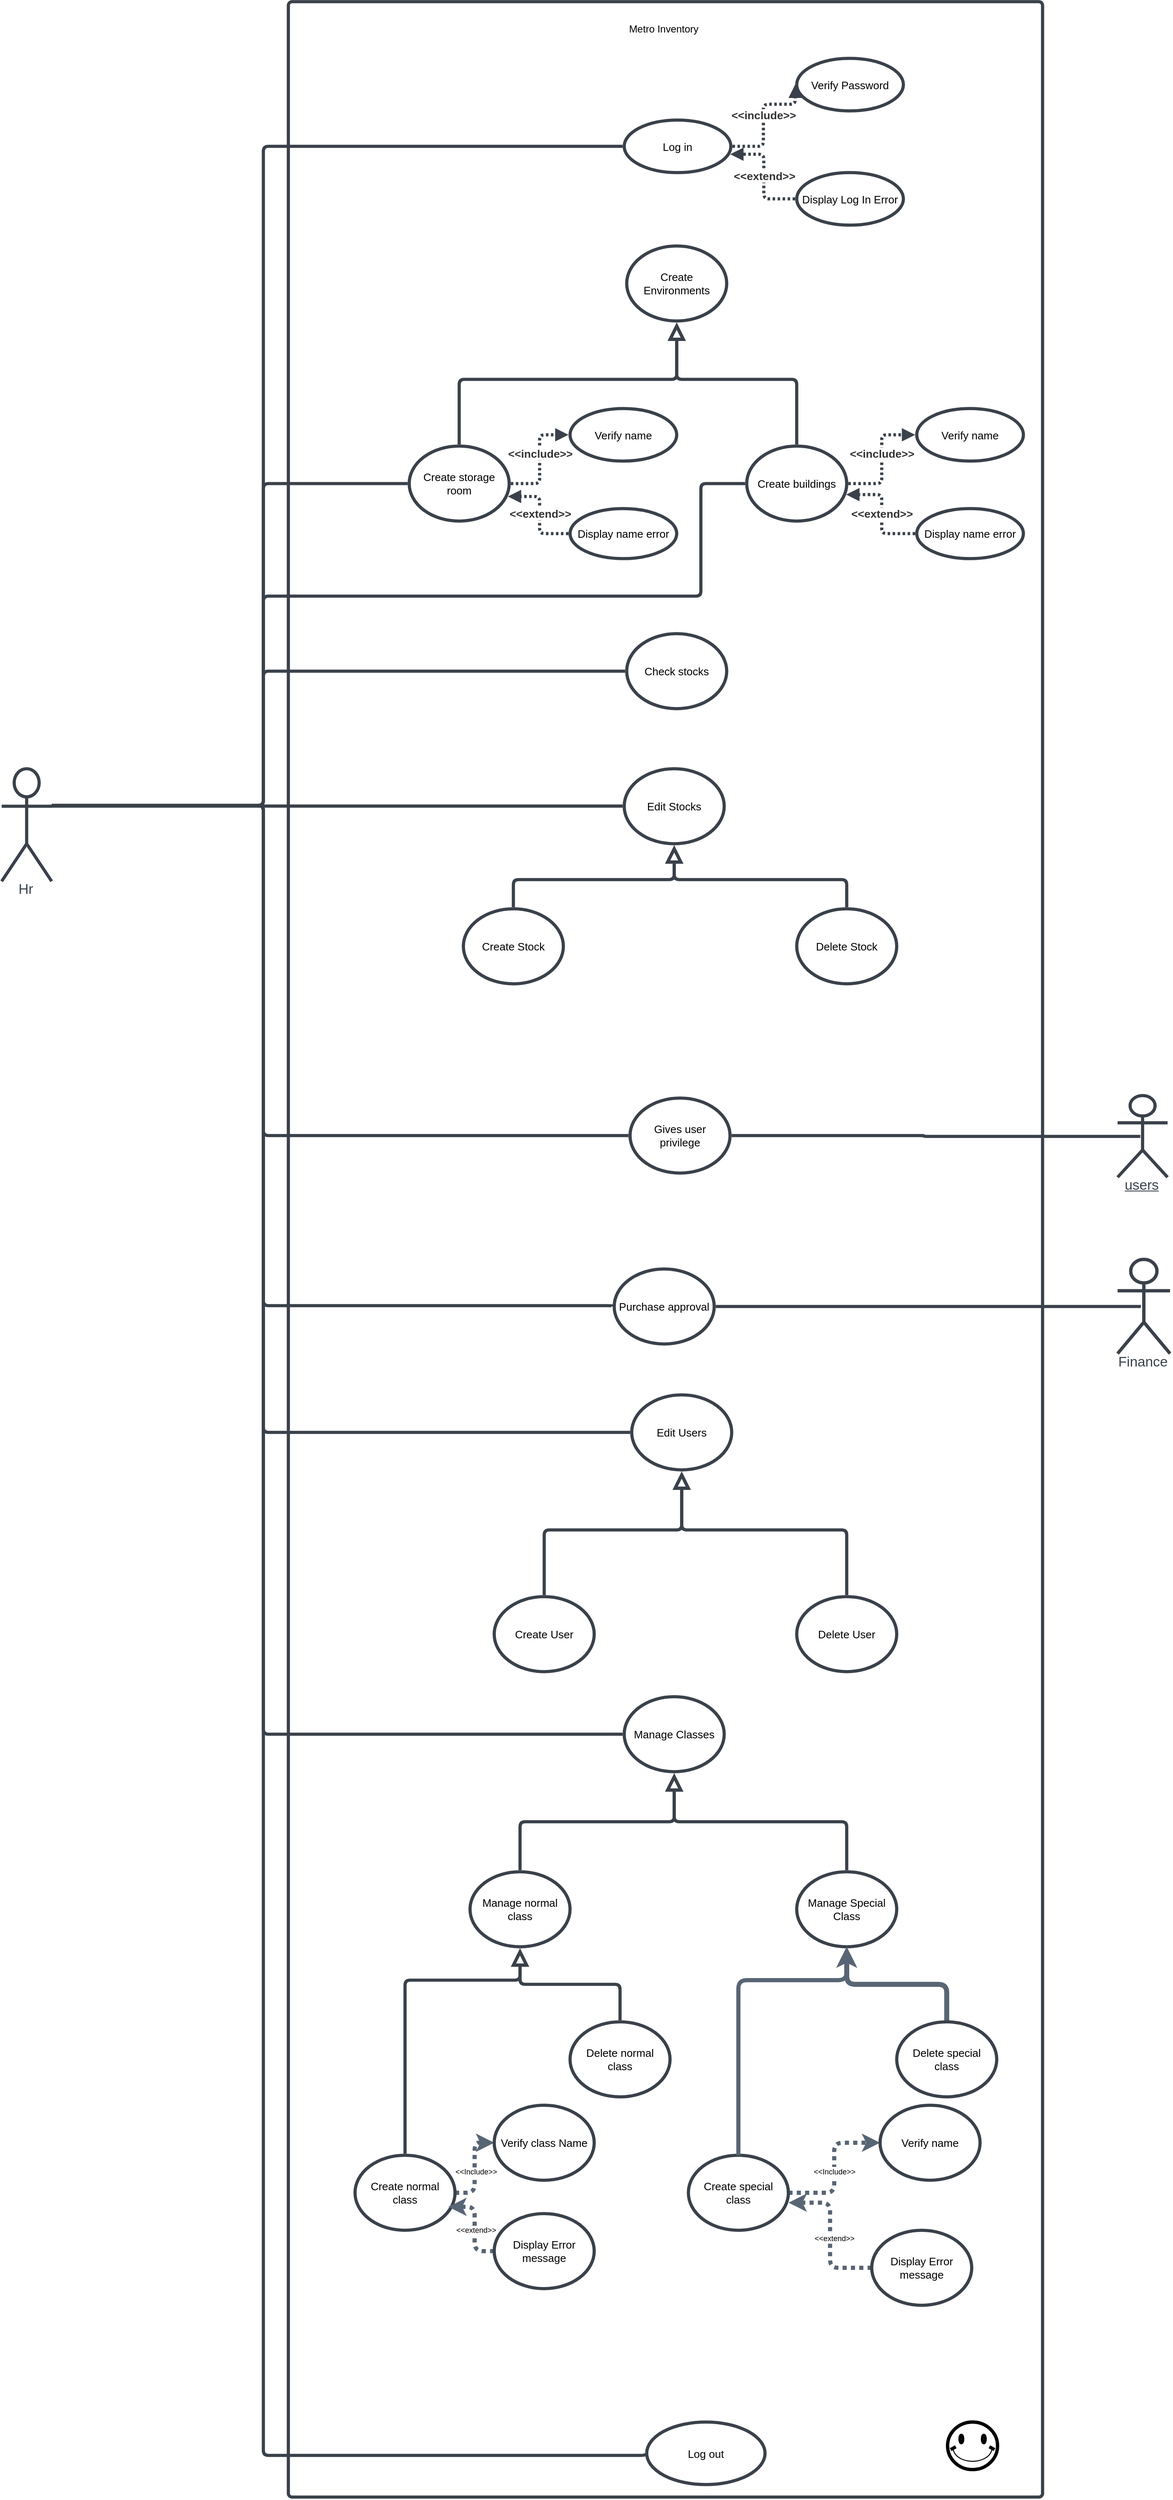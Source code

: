 <mxfile version="20.8.10" type="github">
  <diagram name="Page-1" id="Tme7dc18A3h3TbfLF9yu">
    <mxGraphModel dx="1050" dy="1742" grid="1" gridSize="10" guides="1" tooltips="1" connect="1" arrows="1" fold="1" page="1" pageScale="1" pageWidth="827" pageHeight="1169" math="0" shadow="0">
      <root>
        <mxCell id="0" />
        <mxCell id="1" parent="0" />
        <mxCell id="bXsNb9W4uwIJleYalqtP-16" value="" style="html=1;overflow=block;blockSpacing=1;whiteSpace=wrap;container=1;pointerEvents=0;collapsible=0;recursiveResize=0;fontSize=16.7;fontColor=#3a414a;spacing=0;strokeColor=#3a414a;strokeOpacity=100;fillOpacity=0;rounded=1;absoluteArcSize=1;arcSize=9;fillColor=#000000;strokeWidth=3.8;lucidId=j6jq6bdeZJHn;" parent="1" vertex="1">
          <mxGeometry x="450" y="-1043" width="905" height="2993" as="geometry" />
        </mxCell>
        <mxCell id="bXsNb9W4uwIJleYalqtP-31" value="Purchase approval" style="html=1;overflow=block;blockSpacing=1;whiteSpace=wrap;ellipse;fontSize=13;spacing=3.8;strokeColor=#3a414a;strokeOpacity=100;rounded=1;absoluteArcSize=1;arcSize=9;strokeWidth=3.8;lucidId=lSkqTzbJDakA;" parent="bXsNb9W4uwIJleYalqtP-16" vertex="1">
          <mxGeometry x="391" y="1520" width="120" height="90" as="geometry" />
        </mxCell>
        <mxCell id="bXsNb9W4uwIJleYalqtP-65" value="Create User" style="html=1;overflow=block;blockSpacing=1;whiteSpace=wrap;ellipse;fontSize=13;spacing=3.8;strokeColor=#3a414a;strokeOpacity=100;rounded=1;absoluteArcSize=1;arcSize=9;strokeWidth=3.8;lucidId=SLlq3gFeqdiJ;" parent="bXsNb9W4uwIJleYalqtP-16" vertex="1">
          <mxGeometry x="247" y="1913" width="120" height="90" as="geometry" />
        </mxCell>
        <mxCell id="bXsNb9W4uwIJleYalqtP-63" value="Edit Users" style="html=1;overflow=block;blockSpacing=1;whiteSpace=wrap;ellipse;fontSize=13;spacing=3.8;strokeColor=#3a414a;strokeOpacity=100;rounded=1;absoluteArcSize=1;arcSize=9;strokeWidth=3.8;lucidId=AJlqNp2uaiWY;" parent="bXsNb9W4uwIJleYalqtP-16" vertex="1">
          <mxGeometry x="412" y="1671" width="120" height="90" as="geometry" />
        </mxCell>
        <mxCell id="bXsNb9W4uwIJleYalqtP-67" value="" style="html=1;jettySize=18;whiteSpace=wrap;fontSize=13;strokeColor=#3a414a;strokeOpacity=100;strokeWidth=3.8;rounded=1;arcSize=12;edgeStyle=orthogonalEdgeStyle;startArrow=none;endArrow=block;endFill=0;endSize=12;exitX=0.5;exitY=-0.021;exitPerimeter=0;entryX=0.5;entryY=1.021;entryPerimeter=0;lucidId=hMlqaW1zVt0L;" parent="bXsNb9W4uwIJleYalqtP-16" source="bXsNb9W4uwIJleYalqtP-65" target="bXsNb9W4uwIJleYalqtP-63" edge="1">
          <mxGeometry width="100" height="100" relative="1" as="geometry">
            <Array as="points">
              <mxPoint x="307" y="1833" />
              <mxPoint x="472" y="1833" />
            </Array>
          </mxGeometry>
        </mxCell>
        <mxCell id="bXsNb9W4uwIJleYalqtP-84" value="" style="verticalLabelPosition=bottom;verticalAlign=top;html=1;shape=mxgraph.basic.smiley;strokeWidth=4;" parent="bXsNb9W4uwIJleYalqtP-16" vertex="1">
          <mxGeometry x="791" y="2903" width="60" height="57" as="geometry" />
        </mxCell>
        <mxCell id="bXsNb9W4uwIJleYalqtP-19" value="Log out" style="html=1;overflow=block;blockSpacing=1;whiteSpace=wrap;ellipse;fontSize=13;spacing=3.8;strokeColor=#3a414a;strokeOpacity=100;rounded=1;absoluteArcSize=1;arcSize=9;strokeWidth=3.8;lucidId=q7jqRoLZQwhe;" parent="bXsNb9W4uwIJleYalqtP-16" vertex="1">
          <mxGeometry x="430" y="2903" width="142" height="75" as="geometry" />
        </mxCell>
        <mxCell id="bXsNb9W4uwIJleYalqtP-59" value="Create Stock" style="html=1;overflow=block;blockSpacing=1;whiteSpace=wrap;ellipse;fontSize=13;spacing=3.8;strokeColor=#3a414a;strokeOpacity=100;rounded=1;absoluteArcSize=1;arcSize=9;strokeWidth=3.8;lucidId=sGlqGkndhs55;" parent="bXsNb9W4uwIJleYalqtP-16" vertex="1">
          <mxGeometry x="210" y="1088" width="120" height="90" as="geometry" />
        </mxCell>
        <mxCell id="bXsNb9W4uwIJleYalqtP-97" style="edgeStyle=orthogonalEdgeStyle;rounded=1;orthogonalLoop=1;jettySize=auto;html=1;exitX=1;exitY=0.5;exitDx=0;exitDy=0;entryX=0;entryY=0.5;entryDx=0;entryDy=0;strokeColor=#586574;strokeWidth=5;dashed=1;dashPattern=1 1;" parent="bXsNb9W4uwIJleYalqtP-16" source="bXsNb9W4uwIJleYalqtP-75" target="bXsNb9W4uwIJleYalqtP-93" edge="1">
          <mxGeometry relative="1" as="geometry" />
        </mxCell>
        <mxCell id="bXsNb9W4uwIJleYalqtP-75" value="Create normal class" style="html=1;overflow=block;blockSpacing=1;whiteSpace=wrap;ellipse;fontSize=13;spacing=3.8;strokeColor=#3a414a;strokeOpacity=100;rounded=1;absoluteArcSize=1;arcSize=9;strokeWidth=3.8;lucidId=CSlq9MsYj~lC;" parent="bXsNb9W4uwIJleYalqtP-16" vertex="1">
          <mxGeometry x="80" y="2583" width="120" height="90" as="geometry" />
        </mxCell>
        <mxCell id="bXsNb9W4uwIJleYalqtP-100" style="edgeStyle=orthogonalEdgeStyle;rounded=1;orthogonalLoop=1;jettySize=auto;html=1;entryX=0;entryY=0.5;entryDx=0;entryDy=0;dashed=1;dashPattern=1 1;strokeColor=#586574;strokeWidth=5;" parent="bXsNb9W4uwIJleYalqtP-16" source="bXsNb9W4uwIJleYalqtP-77" target="bXsNb9W4uwIJleYalqtP-95" edge="1">
          <mxGeometry relative="1" as="geometry" />
        </mxCell>
        <mxCell id="bXsNb9W4uwIJleYalqtP-77" value="Create special class" style="html=1;overflow=block;blockSpacing=1;whiteSpace=wrap;ellipse;fontSize=13;spacing=3.8;strokeColor=#3a414a;strokeOpacity=100;rounded=1;absoluteArcSize=1;arcSize=9;strokeWidth=3.8;lucidId=ZSlqNbue5b7f;" parent="bXsNb9W4uwIJleYalqtP-16" vertex="1">
          <mxGeometry x="480" y="2583" width="120" height="90" as="geometry" />
        </mxCell>
        <mxCell id="bXsNb9W4uwIJleYalqtP-93" value="Verify class Name" style="html=1;overflow=block;blockSpacing=1;whiteSpace=wrap;ellipse;fontSize=13;spacing=3.8;strokeColor=#3a414a;strokeOpacity=100;rounded=1;absoluteArcSize=1;arcSize=9;strokeWidth=3.8;lucidId=CSlq9MsYj~lC;" parent="bXsNb9W4uwIJleYalqtP-16" vertex="1">
          <mxGeometry x="247" y="2523" width="120" height="90" as="geometry" />
        </mxCell>
        <mxCell id="bXsNb9W4uwIJleYalqtP-99" style="edgeStyle=orthogonalEdgeStyle;rounded=1;orthogonalLoop=1;jettySize=auto;html=1;entryX=0.933;entryY=0.688;entryDx=0;entryDy=0;entryPerimeter=0;dashed=1;dashPattern=1 1;strokeColor=#586574;strokeWidth=5;" parent="bXsNb9W4uwIJleYalqtP-16" source="bXsNb9W4uwIJleYalqtP-94" target="bXsNb9W4uwIJleYalqtP-75" edge="1">
          <mxGeometry relative="1" as="geometry" />
        </mxCell>
        <mxCell id="bXsNb9W4uwIJleYalqtP-94" value="Display Error message" style="html=1;overflow=block;blockSpacing=1;whiteSpace=wrap;ellipse;fontSize=13;spacing=3.8;strokeColor=#3a414a;strokeOpacity=100;rounded=1;absoluteArcSize=1;arcSize=9;strokeWidth=3.8;lucidId=CSlq9MsYj~lC;" parent="bXsNb9W4uwIJleYalqtP-16" vertex="1">
          <mxGeometry x="247" y="2653" width="120" height="90" as="geometry" />
        </mxCell>
        <mxCell id="bXsNb9W4uwIJleYalqtP-95" value="Verify name" style="html=1;overflow=block;blockSpacing=1;whiteSpace=wrap;ellipse;fontSize=13;spacing=3.8;strokeColor=#3a414a;strokeOpacity=100;rounded=1;absoluteArcSize=1;arcSize=9;strokeWidth=3.8;lucidId=CSlq9MsYj~lC;" parent="bXsNb9W4uwIJleYalqtP-16" vertex="1">
          <mxGeometry x="710" y="2523" width="120" height="90" as="geometry" />
        </mxCell>
        <mxCell id="bXsNb9W4uwIJleYalqtP-101" style="edgeStyle=orthogonalEdgeStyle;rounded=1;orthogonalLoop=1;jettySize=auto;html=1;exitX=0;exitY=0.5;exitDx=0;exitDy=0;entryX=1.002;entryY=0.632;entryDx=0;entryDy=0;entryPerimeter=0;dashed=1;dashPattern=1 1;strokeColor=#586574;strokeWidth=5;" parent="bXsNb9W4uwIJleYalqtP-16" source="bXsNb9W4uwIJleYalqtP-96" target="bXsNb9W4uwIJleYalqtP-77" edge="1">
          <mxGeometry relative="1" as="geometry" />
        </mxCell>
        <mxCell id="bXsNb9W4uwIJleYalqtP-96" value="Display Error message" style="html=1;overflow=block;blockSpacing=1;whiteSpace=wrap;ellipse;fontSize=13;spacing=3.8;strokeColor=#3a414a;strokeOpacity=100;rounded=1;absoluteArcSize=1;arcSize=9;strokeWidth=3.8;lucidId=CSlq9MsYj~lC;" parent="bXsNb9W4uwIJleYalqtP-16" vertex="1">
          <mxGeometry x="700" y="2673" width="120" height="90" as="geometry" />
        </mxCell>
        <mxCell id="bXsNb9W4uwIJleYalqtP-102" value="&amp;lt;&amp;lt;Include&amp;gt;&amp;gt;" style="text;html=1;align=center;verticalAlign=middle;resizable=0;points=[];autosize=1;strokeColor=none;fillColor=none;fontSize=9;labelBackgroundColor=default;" parent="bXsNb9W4uwIJleYalqtP-16" vertex="1">
          <mxGeometry x="190" y="2593" width="70" height="20" as="geometry" />
        </mxCell>
        <mxCell id="bXsNb9W4uwIJleYalqtP-104" value="&amp;lt;&amp;lt;Include&amp;gt;&amp;gt;" style="text;html=1;align=center;verticalAlign=middle;resizable=0;points=[];autosize=1;strokeColor=none;fillColor=none;fontSize=9;labelBorderColor=#FFFFFF;labelBackgroundColor=default;" parent="bXsNb9W4uwIJleYalqtP-16" vertex="1">
          <mxGeometry x="620" y="2593" width="70" height="20" as="geometry" />
        </mxCell>
        <mxCell id="bXsNb9W4uwIJleYalqtP-116" value="&amp;lt;&amp;lt;extend&amp;gt;&amp;gt;&lt;br&gt;" style="text;html=1;align=center;verticalAlign=middle;resizable=0;points=[];autosize=1;strokeColor=none;fillColor=none;fontSize=9;labelBackgroundColor=default;" parent="bXsNb9W4uwIJleYalqtP-16" vertex="1">
          <mxGeometry x="190" y="2663" width="70" height="20" as="geometry" />
        </mxCell>
        <mxCell id="bXsNb9W4uwIJleYalqtP-117" value="&amp;lt;&amp;lt;extend&amp;gt;&amp;gt;&lt;br&gt;" style="text;html=1;align=center;verticalAlign=middle;resizable=0;points=[];autosize=1;strokeColor=none;fillColor=none;fontSize=9;labelBackgroundColor=default;" parent="bXsNb9W4uwIJleYalqtP-16" vertex="1">
          <mxGeometry x="620" y="2673" width="70" height="20" as="geometry" />
        </mxCell>
        <mxCell id="bXsNb9W4uwIJleYalqtP-17" value="Hr" style="html=1;overflow=block;blockSpacing=1;shape=umlActor;labelPosition=center;verticalLabelPosition=bottom;verticalAlign=top;whiteSpace=nowrap;fontSize=16.7;fontColor=#3a414a;spacing=0;strokeColor=#3a414a;strokeOpacity=100;rounded=1;absoluteArcSize=1;arcSize=9;strokeWidth=3.8;lucidId=H5jq.EyX3fDL;" parent="1" vertex="1">
          <mxGeometry x="106" y="-123" width="60" height="135" as="geometry" />
        </mxCell>
        <mxCell id="bXsNb9W4uwIJleYalqtP-18" value="Log in " style="html=1;overflow=block;blockSpacing=1;whiteSpace=wrap;ellipse;fontSize=13;spacing=3.8;strokeColor=#3a414a;strokeOpacity=100;rounded=1;absoluteArcSize=1;arcSize=9;strokeWidth=3.8;lucidId=Z6jqtcnNxoFw;" parent="1" vertex="1">
          <mxGeometry x="853" y="-901" width="128" height="63" as="geometry" />
        </mxCell>
        <mxCell id="bXsNb9W4uwIJleYalqtP-20" value="" style="html=1;jettySize=18;whiteSpace=wrap;fontSize=13;strokeColor=#3a414a;strokeOpacity=100;strokeWidth=3.8;rounded=1;arcSize=12;edgeStyle=orthogonalEdgeStyle;startArrow=none;endArrow=none;exitX=1;exitY=0.326;exitPerimeter=0;entryX=-0.015;entryY=0.5;entryPerimeter=0;lucidId=tfkqyWWPnKLI;" parent="1" source="bXsNb9W4uwIJleYalqtP-17" target="bXsNb9W4uwIJleYalqtP-18" edge="1">
          <mxGeometry width="100" height="100" relative="1" as="geometry">
            <Array as="points">
              <mxPoint x="420" y="-79" />
              <mxPoint x="420" y="-869" />
            </Array>
          </mxGeometry>
        </mxCell>
        <mxCell id="bXsNb9W4uwIJleYalqtP-21" value="" style="html=1;jettySize=18;whiteSpace=wrap;fontSize=13;strokeColor=#3a414a;strokeOpacity=100;strokeWidth=3.8;rounded=1;arcSize=12;edgeStyle=orthogonalEdgeStyle;startArrow=none;endArrow=none;exitX=1;exitY=0.326;exitPerimeter=0;entryX=-0.013;entryY=0.5;entryPerimeter=0;lucidId=GfkqtWlc3D2y;" parent="1" source="bXsNb9W4uwIJleYalqtP-17" target="bXsNb9W4uwIJleYalqtP-19" edge="1">
          <mxGeometry width="100" height="100" relative="1" as="geometry">
            <Array as="points">
              <mxPoint x="420" y="-79" />
              <mxPoint x="420" y="1900" />
              <mxPoint x="878" y="1900" />
            </Array>
          </mxGeometry>
        </mxCell>
        <mxCell id="bXsNb9W4uwIJleYalqtP-22" value="Verify Password" style="html=1;overflow=block;blockSpacing=1;whiteSpace=wrap;ellipse;fontSize=13;spacing=3.8;strokeColor=#3a414a;strokeOpacity=100;rounded=1;absoluteArcSize=1;arcSize=9;strokeWidth=3.8;lucidId=TfkqRNu5ENkx;" parent="1" vertex="1">
          <mxGeometry x="1060" y="-975" width="128" height="63" as="geometry" />
        </mxCell>
        <mxCell id="bXsNb9W4uwIJleYalqtP-23" value="Display Log In Error" style="html=1;overflow=block;blockSpacing=1;whiteSpace=wrap;ellipse;fontSize=13;spacing=3.8;strokeColor=#3a414a;strokeOpacity=100;rounded=1;absoluteArcSize=1;arcSize=9;strokeWidth=3.8;lucidId=2fkqu.Qc_r.z;" parent="1" vertex="1">
          <mxGeometry x="1060" y="-838" width="128" height="63" as="geometry" />
        </mxCell>
        <mxCell id="bXsNb9W4uwIJleYalqtP-24" value="" style="html=1;jettySize=18;whiteSpace=wrap;fontSize=13;strokeColor=#3a414a;strokeOpacity=100;dashed=1;fixDash=1;strokeWidth=3.8;rounded=1;arcSize=12;edgeStyle=orthogonalEdgeStyle;startArrow=none;endArrow=block;endFill=1;exitX=1.015;exitY=0.5;exitPerimeter=0;entryX=-0.015;entryY=0.5;entryPerimeter=0;lucidId=HhkqsG1YMwWm;" parent="1" source="bXsNb9W4uwIJleYalqtP-18" target="bXsNb9W4uwIJleYalqtP-22" edge="1">
          <mxGeometry width="100" height="100" relative="1" as="geometry">
            <Array as="points">
              <mxPoint x="1020" y="-869" />
              <mxPoint x="1020" y="-920" />
              <mxPoint x="1058" y="-920" />
            </Array>
          </mxGeometry>
        </mxCell>
        <mxCell id="bXsNb9W4uwIJleYalqtP-25" value="&amp;lt;&amp;lt;include&amp;gt;&amp;gt;" style="text;html=1;resizable=0;labelBackgroundColor=default;align=center;verticalAlign=middle;fontStyle=1;fontColor=#333333;fontSize=13.3;" parent="bXsNb9W4uwIJleYalqtP-24" vertex="1">
          <mxGeometry relative="1" as="geometry" />
        </mxCell>
        <mxCell id="bXsNb9W4uwIJleYalqtP-26" value="" style="html=1;jettySize=18;whiteSpace=wrap;fontSize=13;strokeColor=#3a414a;strokeOpacity=100;dashed=1;fixDash=1;strokeWidth=3.8;rounded=1;arcSize=12;edgeStyle=orthogonalEdgeStyle;startArrow=none;endArrow=block;endFill=1;exitX=-0.015;exitY=0.5;exitPerimeter=0;entryX=0.994;entryY=0.65;entryPerimeter=0;lucidId=OhkqR8VpLqYJ;" parent="1" source="bXsNb9W4uwIJleYalqtP-23" target="bXsNb9W4uwIJleYalqtP-18" edge="1">
          <mxGeometry width="100" height="100" relative="1" as="geometry">
            <Array as="points" />
          </mxGeometry>
        </mxCell>
        <mxCell id="bXsNb9W4uwIJleYalqtP-27" value="&amp;lt;&amp;lt;extend&amp;gt;&amp;gt;" style="text;html=1;resizable=0;labelBackgroundColor=default;align=center;verticalAlign=middle;fontStyle=1;fontColor=#333333;fontSize=13.3;" parent="bXsNb9W4uwIJleYalqtP-26" vertex="1">
          <mxGeometry relative="1" as="geometry" />
        </mxCell>
        <mxCell id="bXsNb9W4uwIJleYalqtP-28" value="Create storage room" style="html=1;overflow=block;blockSpacing=1;whiteSpace=wrap;ellipse;fontSize=13;spacing=3.8;strokeColor=#3a414a;strokeOpacity=100;rounded=1;absoluteArcSize=1;arcSize=9;strokeWidth=3.8;lucidId=MQkqbR2xhW9t;" parent="1" vertex="1">
          <mxGeometry x="595" y="-510" width="120" height="90" as="geometry" />
        </mxCell>
        <mxCell id="bXsNb9W4uwIJleYalqtP-29" value="Create buildings" style="html=1;overflow=block;blockSpacing=1;whiteSpace=wrap;ellipse;fontSize=13;spacing=3.8;strokeColor=#3a414a;strokeOpacity=100;rounded=1;absoluteArcSize=1;arcSize=9;strokeWidth=3.8;lucidId=XQkqVoscJONx;" parent="1" vertex="1">
          <mxGeometry x="1000" y="-510" width="120" height="90" as="geometry" />
        </mxCell>
        <mxCell id="bXsNb9W4uwIJleYalqtP-30" value="Gives user privilege" style="html=1;overflow=block;blockSpacing=1;whiteSpace=wrap;ellipse;fontSize=13;spacing=3.8;strokeColor=#3a414a;strokeOpacity=100;rounded=1;absoluteArcSize=1;arcSize=9;strokeWidth=3.8;lucidId=9QkqcNdbiVQA;" parent="1" vertex="1">
          <mxGeometry x="860" y="272" width="120" height="90" as="geometry" />
        </mxCell>
        <mxCell id="bXsNb9W4uwIJleYalqtP-32" value="" style="html=1;jettySize=18;whiteSpace=wrap;fontSize=13;strokeColor=#3a414a;strokeOpacity=100;strokeWidth=3.8;rounded=1;arcSize=12;edgeStyle=orthogonalEdgeStyle;startArrow=none;endArrow=none;exitX=1;exitY=0.326;exitPerimeter=0;entryX=-0.016;entryY=0.5;entryPerimeter=0;lucidId=ITkq2cav__yL;" parent="1" source="bXsNb9W4uwIJleYalqtP-17" target="bXsNb9W4uwIJleYalqtP-29" edge="1">
          <mxGeometry width="100" height="100" relative="1" as="geometry">
            <Array as="points">
              <mxPoint x="420" y="-79" />
              <mxPoint x="420" y="-330" />
              <mxPoint x="945" y="-330" />
              <mxPoint x="945" y="-465" />
            </Array>
          </mxGeometry>
        </mxCell>
        <mxCell id="bXsNb9W4uwIJleYalqtP-33" value="" style="html=1;jettySize=18;whiteSpace=wrap;fontSize=13;strokeColor=#3a414a;strokeOpacity=100;strokeWidth=3.8;rounded=1;arcSize=12;edgeStyle=orthogonalEdgeStyle;startArrow=none;endArrow=none;exitX=1;exitY=0.326;exitPerimeter=0;entryX=-0.016;entryY=0.5;entryPerimeter=0;lucidId=aUkqVgfjXU_b;" parent="1" source="bXsNb9W4uwIJleYalqtP-17" target="bXsNb9W4uwIJleYalqtP-30" edge="1">
          <mxGeometry width="100" height="100" relative="1" as="geometry">
            <Array as="points">
              <mxPoint x="420" y="-79" />
              <mxPoint x="420" y="317" />
            </Array>
          </mxGeometry>
        </mxCell>
        <mxCell id="bXsNb9W4uwIJleYalqtP-34" value="" style="html=1;jettySize=18;whiteSpace=wrap;fontSize=13;strokeColor=#3a414a;strokeOpacity=100;strokeWidth=3.8;rounded=1;arcSize=12;edgeStyle=orthogonalEdgeStyle;startArrow=none;endArrow=none;exitX=1;exitY=0.326;exitPerimeter=0;entryX=-0.016;entryY=0.5;entryPerimeter=0;lucidId=kUkqa9Qllagk;" parent="1" source="bXsNb9W4uwIJleYalqtP-17" target="bXsNb9W4uwIJleYalqtP-31" edge="1">
          <mxGeometry width="100" height="100" relative="1" as="geometry">
            <Array as="points">
              <mxPoint x="420" y="-79" />
              <mxPoint x="420" y="521" />
            </Array>
          </mxGeometry>
        </mxCell>
        <mxCell id="bXsNb9W4uwIJleYalqtP-35" value="" style="html=1;jettySize=18;whiteSpace=wrap;fontSize=13;strokeColor=#3a414a;strokeOpacity=100;strokeWidth=3.8;rounded=1;arcSize=12;edgeStyle=orthogonalEdgeStyle;startArrow=none;endArrow=none;exitX=1;exitY=0.326;exitPerimeter=0;entryX=-0.016;entryY=0.5;entryPerimeter=0;lucidId=rUkq.AuEWYnL;" parent="1" source="bXsNb9W4uwIJleYalqtP-17" target="bXsNb9W4uwIJleYalqtP-28" edge="1">
          <mxGeometry width="100" height="100" relative="1" as="geometry">
            <Array as="points">
              <mxPoint x="420" y="-79" />
              <mxPoint x="420" y="-465" />
            </Array>
          </mxGeometry>
        </mxCell>
        <mxCell id="bXsNb9W4uwIJleYalqtP-36" value="Finance" style="html=1;overflow=block;blockSpacing=1;shape=umlActor;labelPosition=center;verticalLabelPosition=bottom;verticalAlign=top;whiteSpace=nowrap;fontSize=16.7;fontColor=#3a414a;spacing=0;strokeColor=#3a414a;strokeOpacity=100;rounded=1;absoluteArcSize=1;arcSize=9;strokeWidth=4;lucidId=JXkqoczVtk_-;" parent="1" vertex="1">
          <mxGeometry x="1445" y="465.5" width="63" height="113" as="geometry" />
        </mxCell>
        <mxCell id="bXsNb9W4uwIJleYalqtP-37" value="" style="html=1;jettySize=18;whiteSpace=wrap;fontSize=13;strokeColor=#3a414a;strokeOpacity=100;strokeWidth=3.8;rounded=1;arcSize=12;edgeStyle=orthogonalEdgeStyle;startArrow=none;endArrow=none;exitX=0.444;exitY=0.5;exitPerimeter=0;entryX=1.016;entryY=0.5;entryPerimeter=0;lucidId=dYkqiuwblCyL;" parent="1" source="bXsNb9W4uwIJleYalqtP-36" target="bXsNb9W4uwIJleYalqtP-31" edge="1">
          <mxGeometry width="100" height="100" relative="1" as="geometry">
            <Array as="points" />
          </mxGeometry>
        </mxCell>
        <mxCell id="bXsNb9W4uwIJleYalqtP-38" value="Verify name" style="html=1;overflow=block;blockSpacing=1;whiteSpace=wrap;ellipse;fontSize=13;spacing=3.8;strokeColor=#3a414a;strokeOpacity=100;rounded=1;absoluteArcSize=1;arcSize=9;strokeWidth=3.8;lucidId=70kqyGDhE.zi;" parent="1" vertex="1">
          <mxGeometry x="788" y="-555" width="128" height="63" as="geometry" />
        </mxCell>
        <mxCell id="bXsNb9W4uwIJleYalqtP-39" value="Display name error" style="html=1;overflow=block;blockSpacing=1;whiteSpace=wrap;ellipse;fontSize=13;spacing=3.8;strokeColor=#3a414a;strokeOpacity=100;rounded=1;absoluteArcSize=1;arcSize=9;strokeWidth=3.8;lucidId=p1kq51aapbWz;" parent="1" vertex="1">
          <mxGeometry x="788" y="-435" width="128" height="60" as="geometry" />
        </mxCell>
        <mxCell id="bXsNb9W4uwIJleYalqtP-40" value="" style="html=1;jettySize=18;whiteSpace=wrap;fontSize=13;strokeColor=#3a414a;strokeOpacity=100;dashed=1;fixDash=1;strokeWidth=3.8;rounded=1;arcSize=12;edgeStyle=orthogonalEdgeStyle;startArrow=none;endArrow=block;endFill=1;exitX=1.016;exitY=0.5;exitPerimeter=0;entryX=-0.015;entryY=0.5;entryPerimeter=0;lucidId=L3kqBFnSEZJu;" parent="1" source="bXsNb9W4uwIJleYalqtP-28" target="bXsNb9W4uwIJleYalqtP-38" edge="1">
          <mxGeometry width="100" height="100" relative="1" as="geometry">
            <Array as="points" />
          </mxGeometry>
        </mxCell>
        <mxCell id="bXsNb9W4uwIJleYalqtP-41" value="&amp;lt;&amp;lt;include&amp;gt;&amp;gt;" style="text;html=1;resizable=0;labelBackgroundColor=default;align=center;verticalAlign=middle;fontStyle=1;fontColor=#333333;fontSize=13.3;" parent="bXsNb9W4uwIJleYalqtP-40" vertex="1">
          <mxGeometry x="0.104" relative="1" as="geometry" />
        </mxCell>
        <mxCell id="bXsNb9W4uwIJleYalqtP-42" value="" style="html=1;jettySize=18;whiteSpace=wrap;fontSize=13;strokeColor=#3a414a;strokeOpacity=100;dashed=1;fixDash=1;strokeWidth=3.8;rounded=1;arcSize=12;edgeStyle=orthogonalEdgeStyle;startArrow=none;endArrow=block;endFill=1;exitX=-0.015;exitY=0.5;exitPerimeter=0;entryX=0.987;entryY=0.672;entryPerimeter=0;lucidId=N3kq3sgg12y6;" parent="1" source="bXsNb9W4uwIJleYalqtP-39" target="bXsNb9W4uwIJleYalqtP-28" edge="1">
          <mxGeometry width="100" height="100" relative="1" as="geometry">
            <Array as="points" />
          </mxGeometry>
        </mxCell>
        <mxCell id="bXsNb9W4uwIJleYalqtP-43" value="&amp;lt;&amp;lt;extend&amp;gt;&amp;gt;" style="text;html=1;resizable=0;labelBackgroundColor=default;align=center;verticalAlign=middle;fontStyle=1;fontColor=#333333;fontSize=13.3;" parent="bXsNb9W4uwIJleYalqtP-42" vertex="1">
          <mxGeometry relative="1" as="geometry" />
        </mxCell>
        <mxCell id="bXsNb9W4uwIJleYalqtP-44" value="Verify name" style="html=1;overflow=block;blockSpacing=1;whiteSpace=wrap;ellipse;fontSize=13;spacing=3.8;strokeColor=#3a414a;strokeOpacity=100;rounded=1;absoluteArcSize=1;arcSize=9;strokeWidth=3.8;lucidId=o4kqtw.-ytf-;" parent="1" vertex="1">
          <mxGeometry x="1204" y="-555" width="128" height="63" as="geometry" />
        </mxCell>
        <mxCell id="bXsNb9W4uwIJleYalqtP-45" value="Display name error" style="html=1;overflow=block;blockSpacing=1;whiteSpace=wrap;ellipse;fontSize=13;spacing=3.8;strokeColor=#3a414a;strokeOpacity=100;rounded=1;absoluteArcSize=1;arcSize=9;strokeWidth=3.8;lucidId=o4kqbJ~aq5wA;" parent="1" vertex="1">
          <mxGeometry x="1204" y="-435" width="128" height="60" as="geometry" />
        </mxCell>
        <mxCell id="bXsNb9W4uwIJleYalqtP-46" value="" style="html=1;jettySize=18;whiteSpace=wrap;fontSize=13;strokeColor=#3a414a;strokeOpacity=100;dashed=1;fixDash=1;strokeWidth=3.8;rounded=1;arcSize=12;edgeStyle=orthogonalEdgeStyle;startArrow=none;endArrow=block;endFill=1;exitX=1.016;exitY=0.5;exitPerimeter=0;entryX=-0.015;entryY=0.5;entryPerimeter=0;lucidId=o4kqiyux_4u3;" parent="1" source="bXsNb9W4uwIJleYalqtP-29" target="bXsNb9W4uwIJleYalqtP-44" edge="1">
          <mxGeometry width="100" height="100" relative="1" as="geometry">
            <Array as="points" />
          </mxGeometry>
        </mxCell>
        <mxCell id="bXsNb9W4uwIJleYalqtP-47" value="&amp;lt;&amp;lt;include&amp;gt;&amp;gt;" style="text;html=1;resizable=0;labelBackgroundColor=default;align=center;verticalAlign=middle;fontStyle=1;fontColor=#333333;fontSize=13.3;" parent="bXsNb9W4uwIJleYalqtP-46" vertex="1">
          <mxGeometry x="0.104" relative="1" as="geometry" />
        </mxCell>
        <mxCell id="bXsNb9W4uwIJleYalqtP-48" value="" style="html=1;jettySize=18;whiteSpace=wrap;fontSize=13;strokeColor=#3a414a;strokeOpacity=100;dashed=1;fixDash=1;strokeWidth=3.8;rounded=1;arcSize=12;edgeStyle=orthogonalEdgeStyle;startArrow=none;endArrow=block;endFill=1;exitX=-0.015;exitY=0.5;exitPerimeter=0;entryX=0.995;entryY=0.647;entryPerimeter=0;lucidId=o4kqXykXXYoq;" parent="1" source="bXsNb9W4uwIJleYalqtP-45" target="bXsNb9W4uwIJleYalqtP-29" edge="1">
          <mxGeometry width="100" height="100" relative="1" as="geometry">
            <Array as="points" />
          </mxGeometry>
        </mxCell>
        <mxCell id="bXsNb9W4uwIJleYalqtP-49" value="&amp;lt;&amp;lt;extend&amp;gt;&amp;gt;" style="text;html=1;resizable=0;labelBackgroundColor=default;align=center;verticalAlign=middle;fontStyle=1;fontColor=#333333;fontSize=13.3;" parent="bXsNb9W4uwIJleYalqtP-48" vertex="1">
          <mxGeometry relative="1" as="geometry" />
        </mxCell>
        <mxCell id="bXsNb9W4uwIJleYalqtP-50" value="users" style="html=1;overflow=block;blockSpacing=1;shape=umlActor;labelPosition=center;verticalLabelPosition=bottom;verticalAlign=top;whiteSpace=nowrap;fontSize=16.7;fontColor=#3a414a;fontStyle=4;spacing=0;strokeColor=#3a414a;strokeOpacity=100;rounded=1;absoluteArcSize=1;arcSize=9;strokeWidth=3.8;lucidId=C8kqYXf10~Eb;" parent="1" vertex="1">
          <mxGeometry x="1445" y="269" width="60" height="98" as="geometry" />
        </mxCell>
        <mxCell id="bXsNb9W4uwIJleYalqtP-51" value="" style="html=1;jettySize=18;whiteSpace=wrap;fontSize=13;strokeColor=#3a414a;strokeOpacity=100;strokeWidth=3.8;rounded=1;arcSize=12;edgeStyle=orthogonalEdgeStyle;startArrow=none;endArrow=none;exitX=0.455;exitY=0.5;exitPerimeter=0;entryX=1.016;entryY=0.5;entryPerimeter=0;lucidId=U8kqZGqp~vEn;" parent="1" source="bXsNb9W4uwIJleYalqtP-50" target="bXsNb9W4uwIJleYalqtP-30" edge="1">
          <mxGeometry width="100" height="100" relative="1" as="geometry">
            <Array as="points" />
          </mxGeometry>
        </mxCell>
        <mxCell id="bXsNb9W4uwIJleYalqtP-52" value="Create Environments" style="html=1;overflow=block;blockSpacing=1;whiteSpace=wrap;ellipse;fontSize=13;spacing=3.8;strokeColor=#3a414a;strokeOpacity=100;rounded=1;absoluteArcSize=1;arcSize=9;strokeWidth=3.8;lucidId=D_kqXXzBBQyK;" parent="1" vertex="1">
          <mxGeometry x="856" y="-750" width="120" height="90" as="geometry" />
        </mxCell>
        <mxCell id="bXsNb9W4uwIJleYalqtP-53" value="" style="html=1;jettySize=18;whiteSpace=wrap;fontSize=13;strokeColor=#3a414a;strokeOpacity=100;strokeWidth=3.8;rounded=1;arcSize=12;edgeStyle=orthogonalEdgeStyle;startArrow=none;endArrow=block;endFill=0;endSize=12;exitX=0.5;exitY=-0.021;exitPerimeter=0;entryX=0.5;entryY=1.021;entryPerimeter=0;lucidId=xelqLwfmnHaY;" parent="1" source="bXsNb9W4uwIJleYalqtP-28" target="bXsNb9W4uwIJleYalqtP-52" edge="1">
          <mxGeometry width="100" height="100" relative="1" as="geometry">
            <Array as="points">
              <mxPoint x="655" y="-590" />
              <mxPoint x="916" y="-590" />
            </Array>
          </mxGeometry>
        </mxCell>
        <mxCell id="bXsNb9W4uwIJleYalqtP-54" value="" style="html=1;jettySize=18;whiteSpace=wrap;fontSize=13;strokeColor=#3a414a;strokeOpacity=100;strokeWidth=3.8;rounded=1;arcSize=12;edgeStyle=orthogonalEdgeStyle;startArrow=none;endArrow=block;endFill=0;endSize=12;exitX=0.5;exitY=-0.021;exitPerimeter=0;entryX=0.5;entryY=1.021;entryPerimeter=0;lucidId=KflqAcNcYlrq;" parent="1" source="bXsNb9W4uwIJleYalqtP-29" target="bXsNb9W4uwIJleYalqtP-52" edge="1">
          <mxGeometry width="100" height="100" relative="1" as="geometry">
            <Array as="points">
              <mxPoint x="1060" y="-590" />
              <mxPoint x="916" y="-590" />
            </Array>
          </mxGeometry>
        </mxCell>
        <mxCell id="bXsNb9W4uwIJleYalqtP-55" value="Check stocks" style="html=1;overflow=block;blockSpacing=1;whiteSpace=wrap;ellipse;fontSize=13;spacing=3.8;strokeColor=#3a414a;strokeOpacity=100;rounded=1;absoluteArcSize=1;arcSize=9;strokeWidth=3.8;lucidId=Dnlq~sj1qx8V;" parent="1" vertex="1">
          <mxGeometry x="856" y="-285" width="120" height="90" as="geometry" />
        </mxCell>
        <mxCell id="bXsNb9W4uwIJleYalqtP-56" value="" style="html=1;jettySize=18;whiteSpace=wrap;fontSize=13;strokeColor=#3a414a;strokeOpacity=100;strokeWidth=3.8;rounded=1;arcSize=12;edgeStyle=orthogonalEdgeStyle;startArrow=none;endArrow=none;exitX=1;exitY=0.326;exitPerimeter=0;entryX=-0.016;entryY=0.5;entryPerimeter=0;lucidId=JplqXQQDkv7y;" parent="1" source="bXsNb9W4uwIJleYalqtP-17" target="bXsNb9W4uwIJleYalqtP-55" edge="1">
          <mxGeometry width="100" height="100" relative="1" as="geometry">
            <Array as="points">
              <mxPoint x="420" y="-79" />
              <mxPoint x="420" y="-240" />
            </Array>
          </mxGeometry>
        </mxCell>
        <mxCell id="bXsNb9W4uwIJleYalqtP-57" value="Edit Stocks" style="html=1;overflow=block;blockSpacing=1;whiteSpace=wrap;ellipse;fontSize=13;spacing=3.8;strokeColor=#3a414a;strokeOpacity=100;rounded=1;absoluteArcSize=1;arcSize=9;strokeWidth=3.8;lucidId=cqlqNk4McBvJ;" parent="1" vertex="1">
          <mxGeometry x="853" y="-123" width="120" height="90" as="geometry" />
        </mxCell>
        <mxCell id="bXsNb9W4uwIJleYalqtP-58" value="" style="html=1;jettySize=18;whiteSpace=wrap;fontSize=13;strokeColor=#3a414a;strokeOpacity=100;strokeWidth=3.8;rounded=1;arcSize=12;edgeStyle=orthogonalEdgeStyle;startArrow=none;endArrow=none;exitX=1;exitY=0.332;exitPerimeter=0;entryX=-0.016;entryY=0.498;entryPerimeter=0;lucidId=7Flqo5DcziUD;" parent="1" source="bXsNb9W4uwIJleYalqtP-17" target="bXsNb9W4uwIJleYalqtP-57" edge="1">
          <mxGeometry width="100" height="100" relative="1" as="geometry">
            <Array as="points" />
          </mxGeometry>
        </mxCell>
        <mxCell id="bXsNb9W4uwIJleYalqtP-60" value="Delete Stock" style="html=1;overflow=block;blockSpacing=1;whiteSpace=wrap;ellipse;fontSize=13;spacing=3.8;strokeColor=#3a414a;strokeOpacity=100;rounded=1;absoluteArcSize=1;arcSize=9;strokeWidth=3.8;lucidId=AGlqC5iCu7lR;" parent="1" vertex="1">
          <mxGeometry x="1060" y="45" width="120" height="90" as="geometry" />
        </mxCell>
        <mxCell id="bXsNb9W4uwIJleYalqtP-61" value="" style="html=1;jettySize=18;whiteSpace=wrap;fontSize=13;strokeColor=#3a414a;strokeOpacity=100;strokeWidth=3.8;rounded=1;arcSize=12;edgeStyle=orthogonalEdgeStyle;startArrow=none;endArrow=block;endFill=0;endSize=12;exitX=0.5;exitY=-0.021;exitPerimeter=0;entryX=0.5;entryY=1.021;entryPerimeter=0;lucidId=yHlqF.70YoZ1;" parent="1" source="bXsNb9W4uwIJleYalqtP-59" target="bXsNb9W4uwIJleYalqtP-57" edge="1">
          <mxGeometry width="100" height="100" relative="1" as="geometry">
            <Array as="points">
              <mxPoint x="720" y="10" />
              <mxPoint x="913" y="10" />
            </Array>
          </mxGeometry>
        </mxCell>
        <mxCell id="bXsNb9W4uwIJleYalqtP-62" value="" style="html=1;jettySize=18;whiteSpace=wrap;fontSize=13;strokeColor=#3a414a;strokeOpacity=100;strokeWidth=3.8;rounded=1;arcSize=12;edgeStyle=orthogonalEdgeStyle;startArrow=none;endArrow=block;endFill=0;endSize=12;exitX=0.5;exitY=-0.021;exitPerimeter=0;entryX=0.5;entryY=1.021;entryPerimeter=0;lucidId=EHlqwAcsNUts;" parent="1" source="bXsNb9W4uwIJleYalqtP-60" target="bXsNb9W4uwIJleYalqtP-57" edge="1">
          <mxGeometry width="100" height="100" relative="1" as="geometry">
            <Array as="points">
              <mxPoint x="1120" y="10" />
              <mxPoint x="913" y="10" />
            </Array>
          </mxGeometry>
        </mxCell>
        <mxCell id="bXsNb9W4uwIJleYalqtP-64" value="" style="html=1;jettySize=18;whiteSpace=wrap;fontSize=13;strokeColor=#3a414a;strokeOpacity=100;strokeWidth=3.8;rounded=1;arcSize=12;edgeStyle=orthogonalEdgeStyle;startArrow=none;endArrow=none;exitX=1;exitY=0.326;exitPerimeter=0;entryX=-0.016;entryY=0.5;entryPerimeter=0;lucidId=_Klqu492A5ni;" parent="1" source="bXsNb9W4uwIJleYalqtP-17" target="bXsNb9W4uwIJleYalqtP-63" edge="1">
          <mxGeometry width="100" height="100" relative="1" as="geometry">
            <Array as="points">
              <mxPoint x="420" y="-79" />
              <mxPoint x="420" y="673" />
            </Array>
          </mxGeometry>
        </mxCell>
        <mxCell id="bXsNb9W4uwIJleYalqtP-66" value="Delete User" style="html=1;overflow=block;blockSpacing=1;whiteSpace=wrap;ellipse;fontSize=13;spacing=3.8;strokeColor=#3a414a;strokeOpacity=100;rounded=1;absoluteArcSize=1;arcSize=9;strokeWidth=3.8;lucidId=YLlqNTK7I2pf;" parent="1" vertex="1">
          <mxGeometry x="1060" y="870" width="120" height="90" as="geometry" />
        </mxCell>
        <mxCell id="bXsNb9W4uwIJleYalqtP-68" value="" style="html=1;jettySize=18;whiteSpace=wrap;fontSize=13;strokeColor=#3a414a;strokeOpacity=100;strokeWidth=3.8;rounded=1;arcSize=12;edgeStyle=orthogonalEdgeStyle;startArrow=none;endArrow=block;endFill=0;endSize=12;exitX=0.5;exitY=-0.021;exitPerimeter=0;entryX=0.5;entryY=1.021;entryPerimeter=0;lucidId=lMlqwDGInsaW;" parent="1" source="bXsNb9W4uwIJleYalqtP-66" target="bXsNb9W4uwIJleYalqtP-63" edge="1">
          <mxGeometry width="100" height="100" relative="1" as="geometry">
            <Array as="points">
              <mxPoint x="1120" y="790" />
              <mxPoint x="922" y="790" />
            </Array>
          </mxGeometry>
        </mxCell>
        <mxCell id="bXsNb9W4uwIJleYalqtP-69" value="Manage Classes" style="html=1;overflow=block;blockSpacing=1;whiteSpace=wrap;ellipse;fontSize=13;spacing=3.8;strokeColor=#3a414a;strokeOpacity=100;rounded=1;absoluteArcSize=1;arcSize=9;strokeWidth=3.8;lucidId=uPlqfwX9tptF;" parent="1" vertex="1">
          <mxGeometry x="853" y="990" width="120" height="90" as="geometry" />
        </mxCell>
        <mxCell id="bXsNb9W4uwIJleYalqtP-70" value="" style="html=1;jettySize=18;whiteSpace=wrap;fontSize=13;strokeColor=#3a414a;strokeOpacity=100;strokeWidth=3.8;rounded=1;arcSize=12;edgeStyle=orthogonalEdgeStyle;startArrow=none;endArrow=none;exitX=1;exitY=0.326;exitPerimeter=0;entryX=-0.016;entryY=0.5;entryPerimeter=0;lucidId=_PlqJzwtBo06;" parent="1" source="bXsNb9W4uwIJleYalqtP-17" target="bXsNb9W4uwIJleYalqtP-69" edge="1">
          <mxGeometry width="100" height="100" relative="1" as="geometry">
            <Array as="points">
              <mxPoint x="420" y="-79" />
              <mxPoint x="420" y="1035" />
            </Array>
          </mxGeometry>
        </mxCell>
        <mxCell id="bXsNb9W4uwIJleYalqtP-71" value="Manage normal class" style="html=1;overflow=block;blockSpacing=1;whiteSpace=wrap;ellipse;fontSize=13;spacing=3.8;strokeColor=#3a414a;strokeOpacity=100;rounded=1;absoluteArcSize=1;arcSize=9;strokeWidth=3.8;lucidId=QQlqeAILR_8o;" parent="1" vertex="1">
          <mxGeometry x="668" y="1200" width="120" height="90" as="geometry" />
        </mxCell>
        <mxCell id="bXsNb9W4uwIJleYalqtP-72" value="Manage Special Class" style="html=1;overflow=block;blockSpacing=1;whiteSpace=wrap;ellipse;fontSize=13;spacing=3.8;strokeColor=#3a414a;strokeOpacity=100;rounded=1;absoluteArcSize=1;arcSize=9;strokeWidth=3.8;lucidId=XQlqd5bxGywP;" parent="1" vertex="1">
          <mxGeometry x="1060" y="1200" width="120" height="90" as="geometry" />
        </mxCell>
        <mxCell id="bXsNb9W4uwIJleYalqtP-73" value="" style="html=1;jettySize=18;whiteSpace=wrap;fontSize=13;strokeColor=#3a414a;strokeOpacity=100;strokeWidth=3.8;rounded=1;arcSize=12;edgeStyle=orthogonalEdgeStyle;startArrow=none;endArrow=block;endFill=0;endSize=12;exitX=0.5;exitY=-0.021;exitPerimeter=0;entryX=0.5;entryY=1.021;entryPerimeter=0;lucidId=CRlqHoJL4TR_;" parent="1" source="bXsNb9W4uwIJleYalqtP-71" target="bXsNb9W4uwIJleYalqtP-69" edge="1">
          <mxGeometry width="100" height="100" relative="1" as="geometry">
            <Array as="points">
              <mxPoint x="728" y="1140" />
              <mxPoint x="913" y="1140" />
            </Array>
          </mxGeometry>
        </mxCell>
        <mxCell id="bXsNb9W4uwIJleYalqtP-74" value="" style="html=1;jettySize=18;whiteSpace=wrap;fontSize=13;strokeColor=#3a414a;strokeOpacity=100;strokeWidth=3.8;rounded=1;arcSize=12;edgeStyle=orthogonalEdgeStyle;startArrow=none;endArrow=block;endFill=0;endSize=12;exitX=0.5;exitY=-0.021;exitPerimeter=0;entryX=0.5;entryY=1.021;entryPerimeter=0;lucidId=FRlqUBuuKBxg;" parent="1" source="bXsNb9W4uwIJleYalqtP-72" target="bXsNb9W4uwIJleYalqtP-69" edge="1">
          <mxGeometry width="100" height="100" relative="1" as="geometry">
            <Array as="points">
              <mxPoint x="1120" y="1140" />
              <mxPoint x="913" y="1140" />
            </Array>
          </mxGeometry>
        </mxCell>
        <mxCell id="bXsNb9W4uwIJleYalqtP-76" value="Delete normal class" style="html=1;overflow=block;blockSpacing=1;whiteSpace=wrap;ellipse;fontSize=13;spacing=3.8;strokeColor=#3a414a;strokeOpacity=100;rounded=1;absoluteArcSize=1;arcSize=9;strokeWidth=3.8;lucidId=TSlqRU4FgzLB;" parent="1" vertex="1">
          <mxGeometry x="788" y="1380" width="120" height="90" as="geometry" />
        </mxCell>
        <mxCell id="bXsNb9W4uwIJleYalqtP-83" style="edgeStyle=orthogonalEdgeStyle;rounded=1;orthogonalLoop=1;jettySize=auto;html=1;entryX=0.5;entryY=1;entryDx=0;entryDy=0;strokeWidth=5;strokeColor=#586574;" parent="1" source="bXsNb9W4uwIJleYalqtP-77" target="bXsNb9W4uwIJleYalqtP-72" edge="1">
          <mxGeometry relative="1" as="geometry">
            <Array as="points">
              <mxPoint x="990" y="1330" />
              <mxPoint x="1120" y="1330" />
            </Array>
          </mxGeometry>
        </mxCell>
        <mxCell id="bXsNb9W4uwIJleYalqtP-82" style="edgeStyle=orthogonalEdgeStyle;rounded=1;orthogonalLoop=1;jettySize=auto;html=1;strokeWidth=6;strokeColor=#586574;" parent="1" source="bXsNb9W4uwIJleYalqtP-78" target="bXsNb9W4uwIJleYalqtP-72" edge="1">
          <mxGeometry relative="1" as="geometry" />
        </mxCell>
        <mxCell id="bXsNb9W4uwIJleYalqtP-78" value="Delete special class" style="html=1;overflow=block;blockSpacing=1;whiteSpace=wrap;ellipse;fontSize=13;spacing=3.8;strokeColor=#3a414a;strokeOpacity=100;rounded=1;absoluteArcSize=1;arcSize=9;strokeWidth=3.8;lucidId=4Slq_CO0xf91;" parent="1" vertex="1">
          <mxGeometry x="1180" y="1380" width="120" height="90" as="geometry" />
        </mxCell>
        <mxCell id="bXsNb9W4uwIJleYalqtP-79" value="" style="html=1;jettySize=18;whiteSpace=wrap;fontSize=13;strokeColor=#3a414a;strokeOpacity=100;strokeWidth=3.8;rounded=1;arcSize=12;edgeStyle=orthogonalEdgeStyle;startArrow=none;endArrow=block;endFill=0;endSize=12;exitX=0.5;exitY=-0.021;exitPerimeter=0;entryX=0.5;entryY=1.021;entryPerimeter=0;lucidId=STlqPvfZH1n-;" parent="1" source="bXsNb9W4uwIJleYalqtP-75" target="bXsNb9W4uwIJleYalqtP-71" edge="1">
          <mxGeometry width="100" height="100" relative="1" as="geometry">
            <Array as="points">
              <mxPoint x="590" y="1330" />
              <mxPoint x="728" y="1330" />
            </Array>
          </mxGeometry>
        </mxCell>
        <mxCell id="bXsNb9W4uwIJleYalqtP-80" value="" style="html=1;jettySize=18;whiteSpace=wrap;fontSize=13;strokeColor=#3a414a;strokeOpacity=100;strokeWidth=3.8;rounded=1;arcSize=12;edgeStyle=orthogonalEdgeStyle;startArrow=none;endArrow=block;endFill=0;endSize=12;exitX=0.5;exitY=-0.021;exitPerimeter=0;entryX=0.5;entryY=1.021;entryPerimeter=0;lucidId=VTlqvXp.fEXP;" parent="1" source="bXsNb9W4uwIJleYalqtP-76" target="bXsNb9W4uwIJleYalqtP-71" edge="1">
          <mxGeometry width="100" height="100" relative="1" as="geometry">
            <Array as="points" />
          </mxGeometry>
        </mxCell>
        <mxCell id="bXsNb9W4uwIJleYalqtP-92" value="Metro Inventory&lt;br&gt;" style="text;html=1;align=center;verticalAlign=middle;resizable=0;points=[];autosize=1;strokeColor=none;fillColor=none;" parent="1" vertex="1">
          <mxGeometry x="850" y="-1025" width="100" height="30" as="geometry" />
        </mxCell>
      </root>
    </mxGraphModel>
  </diagram>
</mxfile>
